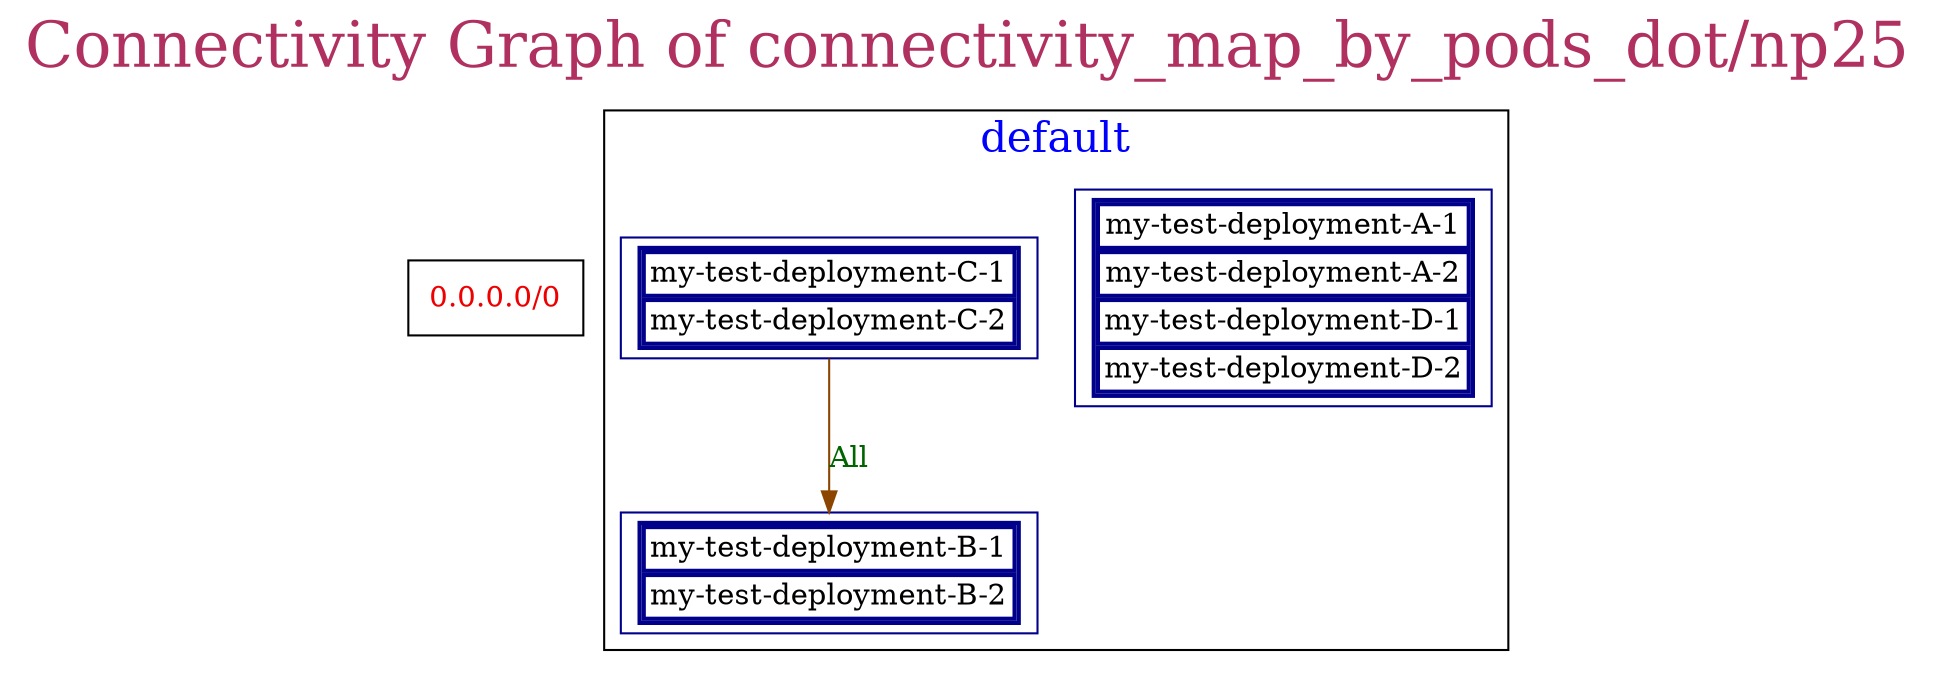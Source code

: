 // The Connectivity Graph of connectivity_map_by_pods_dot/np25
digraph {
	label="Connectivity Graph of connectivity_map_by_pods_dot/np25"	labelloc = "t"
	fontsize=30
	fontcolor=maroon
	"0.0.0.0/0" [label=<<table border="0" cellspacing="0"><tr><td>0.0.0.0/0</td></tr></table>> shape=box fontcolor=red2]
subgraph cluster_default_namespace{
	label="default"
	fontsize=20
	fontcolor=blue
	"default/my-test-deployment-A-1" [label=<<table border="2" cellspacing="0"><tr><td>my-test-deployment-A-1</td></tr><tr><td>my-test-deployment-A-2</td></tr><tr><td>my-test-deployment-D-1</td></tr><tr><td>my-test-deployment-D-2</td></tr></table>> shape=box color=blue4]
	"default/my-test-deployment-B-1" [label=<<table border="2" cellspacing="0"><tr><td>my-test-deployment-B-1</td></tr><tr><td>my-test-deployment-B-2</td></tr></table>> shape=box color=blue4]
	"default/my-test-deployment-C-1" [label=<<table border="2" cellspacing="0"><tr><td>my-test-deployment-C-1</td></tr><tr><td>my-test-deployment-C-2</td></tr></table>> shape=box color=blue4]
}
	"default/my-test-deployment-C-1" -> "default/my-test-deployment-B-1"[label="All" color=darkorange4 fontcolor=darkgreen dir=both arrowhead=normal arrowtail=none]
}
